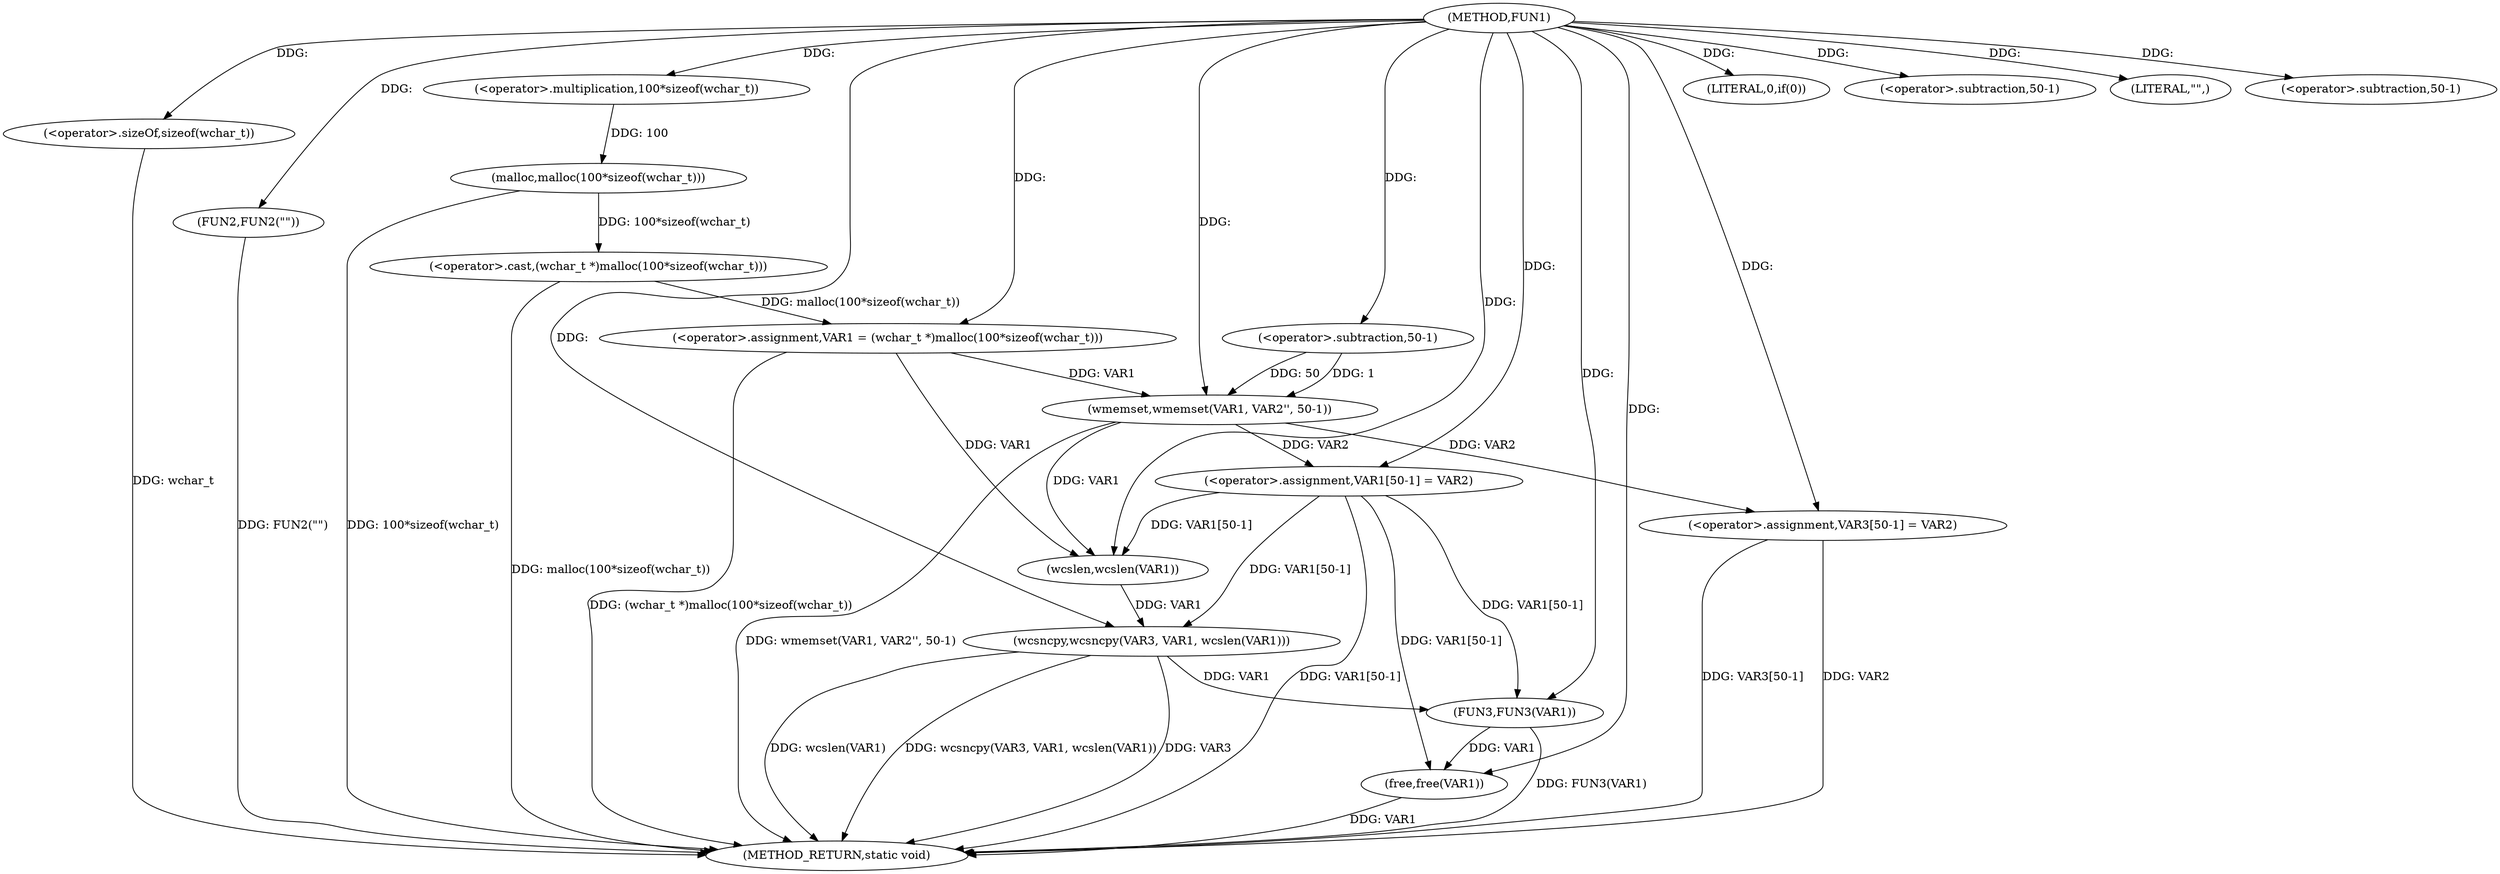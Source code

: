digraph FUN1 {  
"1000100" [label = "(METHOD,FUN1)" ]
"1000150" [label = "(METHOD_RETURN,static void)" ]
"1000103" [label = "(<operator>.assignment,VAR1 = (wchar_t *)malloc(100*sizeof(wchar_t)))" ]
"1000105" [label = "(<operator>.cast,(wchar_t *)malloc(100*sizeof(wchar_t)))" ]
"1000107" [label = "(malloc,malloc(100*sizeof(wchar_t)))" ]
"1000108" [label = "(<operator>.multiplication,100*sizeof(wchar_t))" ]
"1000110" [label = "(<operator>.sizeOf,sizeof(wchar_t))" ]
"1000113" [label = "(LITERAL,0,if(0))" ]
"1000115" [label = "(FUN2,FUN2(\"\"))" ]
"1000119" [label = "(wmemset,wmemset(VAR1, VAR2'', 50-1))" ]
"1000122" [label = "(<operator>.subtraction,50-1)" ]
"1000125" [label = "(<operator>.assignment,VAR1[50-1] = VAR2)" ]
"1000128" [label = "(<operator>.subtraction,50-1)" ]
"1000133" [label = "(LITERAL,\"\",)" ]
"1000134" [label = "(wcsncpy,wcsncpy(VAR3, VAR1, wcslen(VAR1)))" ]
"1000137" [label = "(wcslen,wcslen(VAR1))" ]
"1000139" [label = "(<operator>.assignment,VAR3[50-1] = VAR2)" ]
"1000142" [label = "(<operator>.subtraction,50-1)" ]
"1000146" [label = "(FUN3,FUN3(VAR1))" ]
"1000148" [label = "(free,free(VAR1))" ]
  "1000125" -> "1000150"  [ label = "DDG: VAR1[50-1]"] 
  "1000107" -> "1000150"  [ label = "DDG: 100*sizeof(wchar_t)"] 
  "1000105" -> "1000150"  [ label = "DDG: malloc(100*sizeof(wchar_t))"] 
  "1000103" -> "1000150"  [ label = "DDG: (wchar_t *)malloc(100*sizeof(wchar_t))"] 
  "1000139" -> "1000150"  [ label = "DDG: VAR3[50-1]"] 
  "1000115" -> "1000150"  [ label = "DDG: FUN2(\"\")"] 
  "1000139" -> "1000150"  [ label = "DDG: VAR2"] 
  "1000119" -> "1000150"  [ label = "DDG: wmemset(VAR1, VAR2'', 50-1)"] 
  "1000146" -> "1000150"  [ label = "DDG: FUN3(VAR1)"] 
  "1000110" -> "1000150"  [ label = "DDG: wchar_t"] 
  "1000134" -> "1000150"  [ label = "DDG: wcslen(VAR1)"] 
  "1000134" -> "1000150"  [ label = "DDG: wcsncpy(VAR3, VAR1, wcslen(VAR1))"] 
  "1000148" -> "1000150"  [ label = "DDG: VAR1"] 
  "1000134" -> "1000150"  [ label = "DDG: VAR3"] 
  "1000105" -> "1000103"  [ label = "DDG: malloc(100*sizeof(wchar_t))"] 
  "1000100" -> "1000103"  [ label = "DDG: "] 
  "1000107" -> "1000105"  [ label = "DDG: 100*sizeof(wchar_t)"] 
  "1000108" -> "1000107"  [ label = "DDG: 100"] 
  "1000100" -> "1000108"  [ label = "DDG: "] 
  "1000100" -> "1000110"  [ label = "DDG: "] 
  "1000100" -> "1000113"  [ label = "DDG: "] 
  "1000100" -> "1000115"  [ label = "DDG: "] 
  "1000103" -> "1000119"  [ label = "DDG: VAR1"] 
  "1000100" -> "1000119"  [ label = "DDG: "] 
  "1000122" -> "1000119"  [ label = "DDG: 50"] 
  "1000122" -> "1000119"  [ label = "DDG: 1"] 
  "1000100" -> "1000122"  [ label = "DDG: "] 
  "1000119" -> "1000125"  [ label = "DDG: VAR2"] 
  "1000100" -> "1000125"  [ label = "DDG: "] 
  "1000100" -> "1000128"  [ label = "DDG: "] 
  "1000100" -> "1000133"  [ label = "DDG: "] 
  "1000100" -> "1000134"  [ label = "DDG: "] 
  "1000125" -> "1000134"  [ label = "DDG: VAR1[50-1]"] 
  "1000137" -> "1000134"  [ label = "DDG: VAR1"] 
  "1000125" -> "1000137"  [ label = "DDG: VAR1[50-1]"] 
  "1000103" -> "1000137"  [ label = "DDG: VAR1"] 
  "1000119" -> "1000137"  [ label = "DDG: VAR1"] 
  "1000100" -> "1000137"  [ label = "DDG: "] 
  "1000100" -> "1000139"  [ label = "DDG: "] 
  "1000119" -> "1000139"  [ label = "DDG: VAR2"] 
  "1000100" -> "1000142"  [ label = "DDG: "] 
  "1000125" -> "1000146"  [ label = "DDG: VAR1[50-1]"] 
  "1000134" -> "1000146"  [ label = "DDG: VAR1"] 
  "1000100" -> "1000146"  [ label = "DDG: "] 
  "1000125" -> "1000148"  [ label = "DDG: VAR1[50-1]"] 
  "1000146" -> "1000148"  [ label = "DDG: VAR1"] 
  "1000100" -> "1000148"  [ label = "DDG: "] 
}
